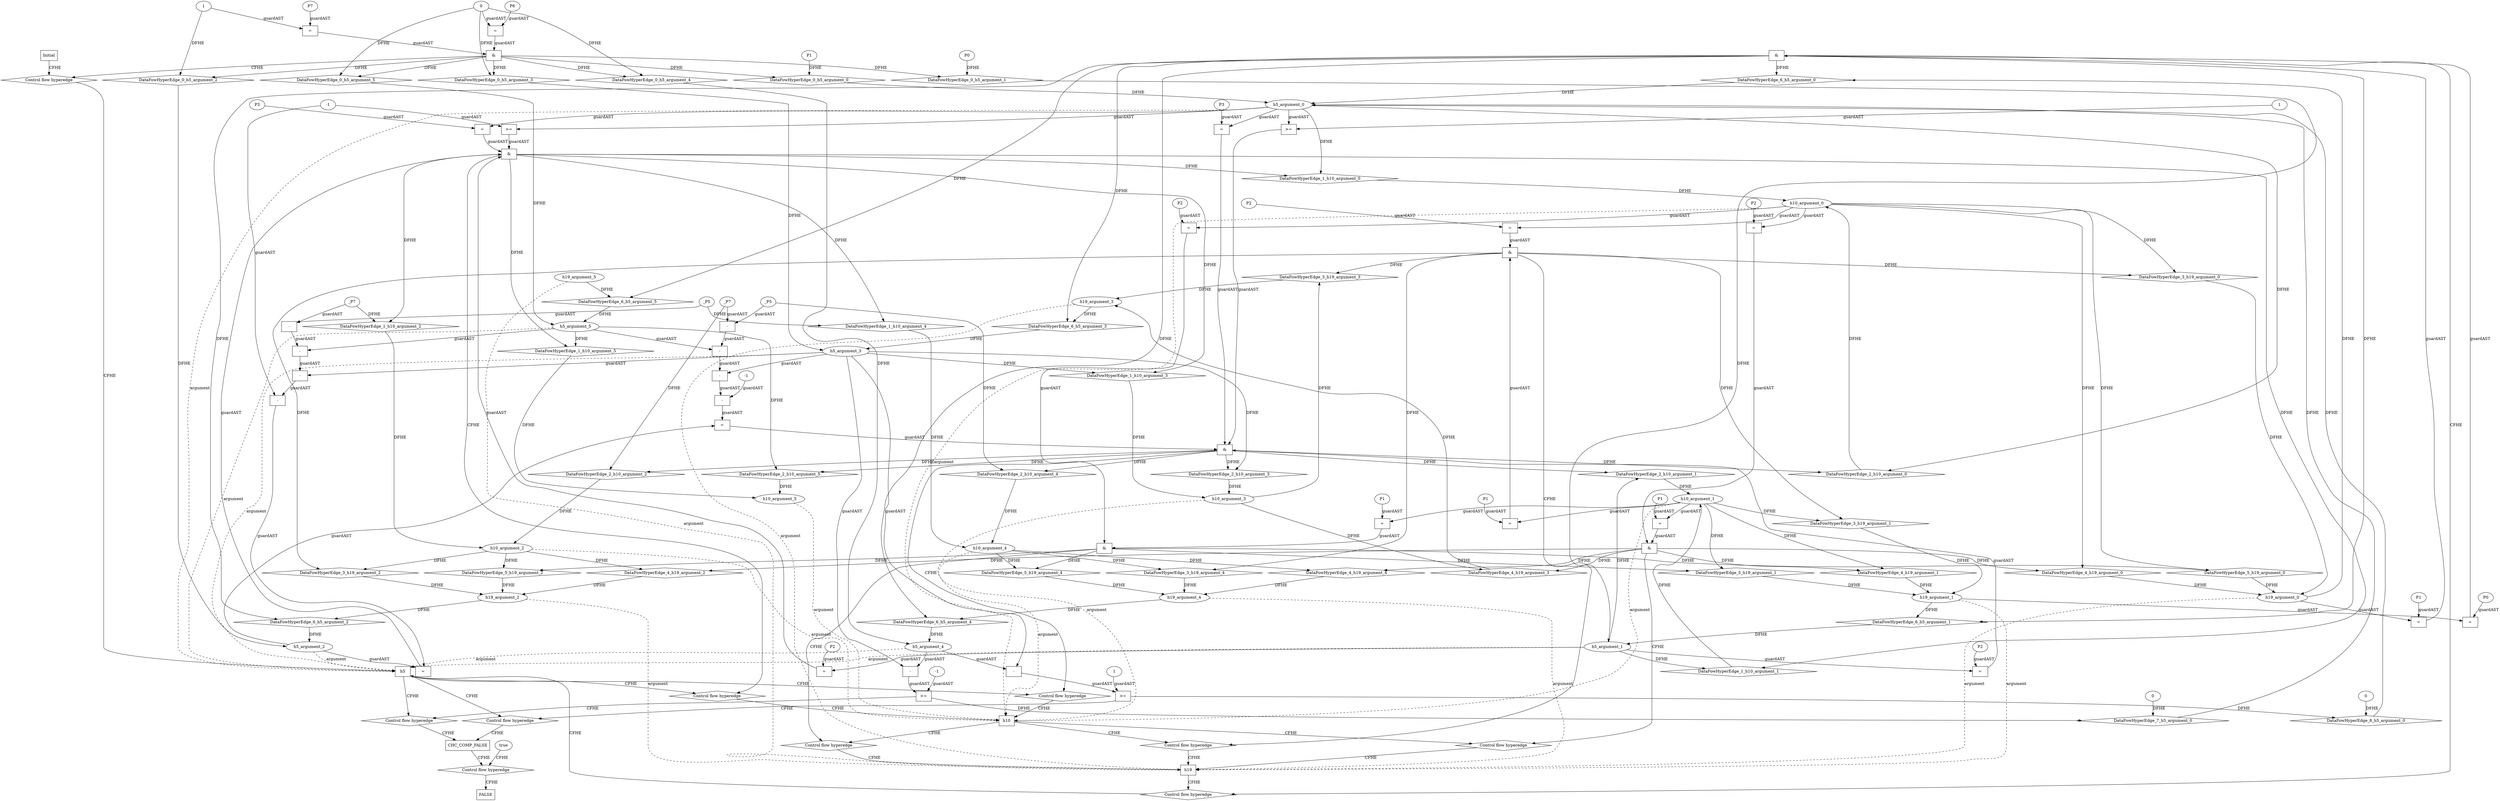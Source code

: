 digraph dag {
"CHC_COMP_FALSE" [label="CHC_COMP_FALSE" nodeName="CHC_COMP_FALSE" class=CONTROL  shape="rect"];
"h10" [label="h10" nodeName="h10" class=CONTROL  shape="rect"];
"h19" [label="h19" nodeName="h19" class=CONTROL  shape="rect"];
"h5" [label="h5" nodeName="h5" class=CONTROL  shape="rect"];
FALSE [label="FALSE" nodeName=FALSE class=CONTROL  shape="rect"];
Initial [label="Initial" nodeName=Initial class=CONTROL  shape="rect"];
ControlFowHyperEdge_0 [label="Control flow hyperedge" nodeName=ControlFowHyperEdge_0 class=controlFlowHyperEdge shape="diamond"];
"Initial" -> ControlFowHyperEdge_0 [label="CFHE"]
ControlFowHyperEdge_0 -> "h5" [label="CFHE"]
ControlFowHyperEdge_1 [label="Control flow hyperedge" nodeName=ControlFowHyperEdge_1 class=controlFlowHyperEdge shape="diamond"];
"h5" -> ControlFowHyperEdge_1 [label="CFHE"]
ControlFowHyperEdge_1 -> "h10" [label="CFHE"]
ControlFowHyperEdge_2 [label="Control flow hyperedge" nodeName=ControlFowHyperEdge_2 class=controlFlowHyperEdge shape="diamond"];
"h5" -> ControlFowHyperEdge_2 [label="CFHE"]
ControlFowHyperEdge_2 -> "h10" [label="CFHE"]
ControlFowHyperEdge_3 [label="Control flow hyperedge" nodeName=ControlFowHyperEdge_3 class=controlFlowHyperEdge shape="diamond"];
"h10" -> ControlFowHyperEdge_3 [label="CFHE"]
ControlFowHyperEdge_3 -> "h19" [label="CFHE"]
ControlFowHyperEdge_4 [label="Control flow hyperedge" nodeName=ControlFowHyperEdge_4 class=controlFlowHyperEdge shape="diamond"];
"h10" -> ControlFowHyperEdge_4 [label="CFHE"]
ControlFowHyperEdge_4 -> "h19" [label="CFHE"]
ControlFowHyperEdge_5 [label="Control flow hyperedge" nodeName=ControlFowHyperEdge_5 class=controlFlowHyperEdge shape="diamond"];
"h10" -> ControlFowHyperEdge_5 [label="CFHE"]
ControlFowHyperEdge_5 -> "h19" [label="CFHE"]
ControlFowHyperEdge_6 [label="Control flow hyperedge" nodeName=ControlFowHyperEdge_6 class=controlFlowHyperEdge shape="diamond"];
"h19" -> ControlFowHyperEdge_6 [label="CFHE"]
ControlFowHyperEdge_6 -> "h5" [label="CFHE"]
ControlFowHyperEdge_7 [label="Control flow hyperedge" nodeName=ControlFowHyperEdge_7 class=controlFlowHyperEdge shape="diamond"];
"h5" -> ControlFowHyperEdge_7 [label="CFHE"]
ControlFowHyperEdge_7 -> "CHC_COMP_FALSE" [label="CFHE"]
ControlFowHyperEdge_8 [label="Control flow hyperedge" nodeName=ControlFowHyperEdge_8 class=controlFlowHyperEdge shape="diamond"];
"h5" -> ControlFowHyperEdge_8 [label="CFHE"]
ControlFowHyperEdge_8 -> "CHC_COMP_FALSE" [label="CFHE"]
ControlFowHyperEdge_9 [label="Control flow hyperedge" nodeName=ControlFowHyperEdge_9 class=controlFlowHyperEdge shape="diamond"];
"CHC_COMP_FALSE" -> ControlFowHyperEdge_9 [label="CFHE"]
ControlFowHyperEdge_9 -> "FALSE" [label="CFHE"]
"h5_argument_0" [label="h5_argument_0" nodeName=argument0 class=argument  head="h5" shape="oval"];
"h5_argument_0" -> "h5"[label="argument" style="dashed"]
"h5_argument_1" [label="h5_argument_1" nodeName=argument1 class=argument  head="h5" shape="oval"];
"h5_argument_1" -> "h5"[label="argument" style="dashed"]
"h5_argument_2" [label="h5_argument_2" nodeName=argument2 class=argument  head="h5" shape="oval"];
"h5_argument_2" -> "h5"[label="argument" style="dashed"]
"h5_argument_3" [label="h5_argument_3" nodeName=argument3 class=argument  head="h5" shape="oval"];
"h5_argument_3" -> "h5"[label="argument" style="dashed"]
"h5_argument_4" [label="h5_argument_4" nodeName=argument4 class=argument  head="h5" shape="oval"];
"h5_argument_4" -> "h5"[label="argument" style="dashed"]
"h5_argument_5" [label="h5_argument_5" nodeName=argument5 class=argument  head="h5" shape="oval"];
"h5_argument_5" -> "h5"[label="argument" style="dashed"]
"h10_argument_0" [label="h10_argument_0" nodeName=argument0 class=argument  head="h10" shape="oval"];
"h10_argument_0" -> "h10"[label="argument" style="dashed"]
"h10_argument_1" [label="h10_argument_1" nodeName=argument1 class=argument  head="h10" shape="oval"];
"h10_argument_1" -> "h10"[label="argument" style="dashed"]
"h10_argument_2" [label="h10_argument_2" nodeName=argument2 class=argument  head="h10" shape="oval"];
"h10_argument_2" -> "h10"[label="argument" style="dashed"]
"h10_argument_3" [label="h10_argument_3" nodeName=argument3 class=argument  head="h10" shape="oval"];
"h10_argument_3" -> "h10"[label="argument" style="dashed"]
"h10_argument_4" [label="h10_argument_4" nodeName=argument4 class=argument  head="h10" shape="oval"];
"h10_argument_4" -> "h10"[label="argument" style="dashed"]
"h10_argument_5" [label="h10_argument_5" nodeName=argument5 class=argument  head="h10" shape="oval"];
"h10_argument_5" -> "h10"[label="argument" style="dashed"]
"h19_argument_0" [label="h19_argument_0" nodeName=argument0 class=argument  head="h19" shape="oval"];
"h19_argument_0" -> "h19"[label="argument" style="dashed"]
"h19_argument_1" [label="h19_argument_1" nodeName=argument1 class=argument  head="h19" shape="oval"];
"h19_argument_1" -> "h19"[label="argument" style="dashed"]
"h19_argument_2" [label="h19_argument_2" nodeName=argument2 class=argument  head="h19" shape="oval"];
"h19_argument_2" -> "h19"[label="argument" style="dashed"]
"h19_argument_3" [label="h19_argument_3" nodeName=argument3 class=argument  head="h19" shape="oval"];
"h19_argument_3" -> "h19"[label="argument" style="dashed"]
"h19_argument_4" [label="h19_argument_4" nodeName=argument4 class=argument  head="h19" shape="oval"];
"h19_argument_4" -> "h19"[label="argument" style="dashed"]
"h19_argument_5" [label="h19_argument_5" nodeName=argument5 class=argument  head="h19" shape="oval"];
"h19_argument_5" -> "h19"[label="argument" style="dashed"]

"xxxh5___Initial_0xxx_and" [label="&" nodeName="xxxh5___Initial_0xxx_and" class=Operator shape="rect"];
"xxxh5___Initial_0xxxguard_0_node_0" [label="=" nodeName="xxxh5___Initial_0xxxguard_0_node_0" class=Operator  shape="rect"];
"xxxh5___Initial_0xxxguard_0_node_1" [label="P7" nodeName="xxxh5___Initial_0xxxguard_0_node_1" class=symbolicConstant ];
"xxxh5___Initial_0xxxguard_0_node_1" -> "xxxh5___Initial_0xxxguard_0_node_0"[label="guardAST"]
"xxxh5___Initial_0xxxdataFlow5_node_0" -> "xxxh5___Initial_0xxxguard_0_node_0"[label="guardAST"]

"xxxh5___Initial_0xxxguard_0_node_0" -> "xxxh5___Initial_0xxx_and" [label="guardAST"];
"xxxh5___Initial_0xxxguard1_node_0" [label="=" nodeName="xxxh5___Initial_0xxxguard1_node_0" class=Operator  shape="rect"];
"xxxh5___Initial_0xxxguard1_node_1" [label="P6" nodeName="xxxh5___Initial_0xxxguard1_node_1" class=symbolicConstant ];
"xxxh5___Initial_0xxxguard1_node_1" -> "xxxh5___Initial_0xxxguard1_node_0"[label="guardAST"]
"xxxh5___Initial_0xxxdataFlow_0_node_0" -> "xxxh5___Initial_0xxxguard1_node_0"[label="guardAST"]

"xxxh5___Initial_0xxxguard1_node_0" -> "xxxh5___Initial_0xxx_and" [label="guardAST"];
"xxxh5___Initial_0xxx_and" -> "ControlFowHyperEdge_0" [label="CFHE"];
"xxxh5___Initial_0xxxdataFlow_0_node_0" [label="0" nodeName="xxxh5___Initial_0xxxdataFlow_0_node_0" class=IdealInt ];

"xxxh5___Initial_0xxxdataFlow1_node_0" [label="P0" nodeName="xxxh5___Initial_0xxxdataFlow1_node_0" class=symbolicConstant ];

"xxxh5___Initial_0xxxdataFlow2_node_0" [label="P1" nodeName="xxxh5___Initial_0xxxdataFlow2_node_0" class=symbolicConstant ];



"xxxh5___Initial_0xxxdataFlow5_node_0" [label="1" nodeName="xxxh5___Initial_0xxxdataFlow5_node_0" class=IdealInt ];

"xxxh10___h5_1xxx_and" [label="&" nodeName="xxxh10___h5_1xxx_and" class=Operator shape="rect"];
"xxxh10___h5_1xxxguard_0_node_0" [label=">=" nodeName="xxxh10___h5_1xxxguard_0_node_0" class=Operator  shape="rect"];
"xxxh10___h5_1xxxguard_0_node_1" [label="-1" nodeName="xxxh10___h5_1xxxguard_0_node_1" class=IdealInt ];
"xxxh10___h5_1xxxguard_0_node_1" -> "xxxh10___h5_1xxxguard_0_node_0"[label="guardAST"]
"h5_argument_0" -> "xxxh10___h5_1xxxguard_0_node_0"[label="guardAST"]

"xxxh10___h5_1xxxguard_0_node_0" -> "xxxh10___h5_1xxx_and" [label="guardAST"];
"xxxh10___h5_1xxxguard1_node_0" [label="=" nodeName="xxxh10___h5_1xxxguard1_node_0" class=Operator  shape="rect"];
"xxxh10___h5_1xxxguard1_node_1" [label="P3" nodeName="xxxh10___h5_1xxxguard1_node_1" class=symbolicConstant ];
"xxxh10___h5_1xxxguard1_node_1" -> "xxxh10___h5_1xxxguard1_node_0"[label="guardAST"]
"h5_argument_0" -> "xxxh10___h5_1xxxguard1_node_0"[label="guardAST"]

"xxxh10___h5_1xxxguard1_node_0" -> "xxxh10___h5_1xxx_and" [label="guardAST"];
"xxxh10___h5_1xxxguard2_node_0" [label="=" nodeName="xxxh10___h5_1xxxguard2_node_0" class=Operator  shape="rect"];
"xxxh10___h5_1xxxguard2_node_1" [label="P2" nodeName="xxxh10___h5_1xxxguard2_node_1" class=symbolicConstant ];
"xxxh10___h5_1xxxguard2_node_1" -> "xxxh10___h5_1xxxguard2_node_0"[label="guardAST"]
"h5_argument_1" -> "xxxh10___h5_1xxxguard2_node_0"[label="guardAST"]

"xxxh10___h5_1xxxguard2_node_0" -> "xxxh10___h5_1xxx_and" [label="guardAST"];
"xxxh10___h5_1xxxguard3_node_0" [label="=" nodeName="xxxh10___h5_1xxxguard3_node_0" class=Operator  shape="rect"];
"xxxh10___h5_1xxxguard3_node_2" [label="-" nodeName="xxxh10___h5_1xxxguard3_node_2" class= Operator shape="rect"];
"xxxh10___h5_1xxxguard3_node_3" [label="-" nodeName="xxxh10___h5_1xxxguard3_node_3" class= Operator shape="rect"];
"xxxh10___h5_1xxxguard3_node_4" [label="-" nodeName="xxxh10___h5_1xxxguard3_node_4" class= Operator shape="rect"];
"xxxh10___h5_1xxxguard3_node_5" [label="-" nodeName="xxxh10___h5_1xxxguard3_node_5" class= Operator shape="rect"];
"h5_argument_2" -> "xxxh10___h5_1xxxguard3_node_0"[label="guardAST"]
"xxxh10___h5_1xxxguard3_node_2" -> "xxxh10___h5_1xxxguard3_node_0"[label="guardAST"]
"xxxh10___h5_1xxxguard3_node_3" -> "xxxh10___h5_1xxxguard3_node_2"[label="guardAST"]
"xxxh10___h5_1xxxguard_0_node_1" -> "xxxh10___h5_1xxxguard3_node_2"[label="guardAST"]
"xxxh10___h5_1xxxguard3_node_4" -> "xxxh10___h5_1xxxguard3_node_3"[label="guardAST"]
"h5_argument_3" -> "xxxh10___h5_1xxxguard3_node_3"[label="guardAST"]
"xxxh10___h5_1xxxguard3_node_5" -> "xxxh10___h5_1xxxguard3_node_4"[label="guardAST"]
"h5_argument_5" -> "xxxh10___h5_1xxxguard3_node_4"[label="guardAST"]
"xxxh10___h5_1xxxdataFlow_0_node_0" -> "xxxh10___h5_1xxxguard3_node_5"[label="guardAST"]
"xxxh10___h5_1xxxdataFlow1_node_0" -> "xxxh10___h5_1xxxguard3_node_5"[label="guardAST"]

"xxxh10___h5_1xxxguard3_node_0" -> "xxxh10___h5_1xxx_and" [label="guardAST"];
"xxxh10___h5_1xxx_and" -> "ControlFowHyperEdge_1" [label="CFHE"];
"xxxh10___h5_1xxxdataFlow_0_node_0" [label="_P7" nodeName="xxxh10___h5_1xxxdataFlow_0_node_0" class=symbolicConstant ];

"xxxh10___h5_1xxxdataFlow1_node_0" [label="_P5" nodeName="xxxh10___h5_1xxxdataFlow1_node_0" class=symbolicConstant ];

"xxxh10___h5_2xxx_and" [label="&" nodeName="xxxh10___h5_2xxx_and" class=Operator shape="rect"];
"xxxh10___h5_2xxxguard_0_node_0" [label=">=" nodeName="xxxh10___h5_2xxxguard_0_node_0" class=Operator  shape="rect"];
"xxxh10___h5_2xxxguard_0_node_2" [label="1" nodeName="xxxh10___h5_2xxxguard_0_node_2" class=IdealInt ];
"h5_argument_0" -> "xxxh10___h5_2xxxguard_0_node_0"[label="guardAST"]
"xxxh10___h5_2xxxguard_0_node_2" -> "xxxh10___h5_2xxxguard_0_node_0"[label="guardAST"]

"xxxh10___h5_2xxxguard_0_node_0" -> "xxxh10___h5_2xxx_and" [label="guardAST"];
"xxxh10___h5_2xxxguard1_node_0" [label="=" nodeName="xxxh10___h5_2xxxguard1_node_0" class=Operator  shape="rect"];
"xxxh10___h5_2xxxguard1_node_1" [label="P3" nodeName="xxxh10___h5_2xxxguard1_node_1" class=symbolicConstant ];
"xxxh10___h5_2xxxguard1_node_1" -> "xxxh10___h5_2xxxguard1_node_0"[label="guardAST"]
"h5_argument_0" -> "xxxh10___h5_2xxxguard1_node_0"[label="guardAST"]

"xxxh10___h5_2xxxguard1_node_0" -> "xxxh10___h5_2xxx_and" [label="guardAST"];
"xxxh10___h5_2xxxguard2_node_0" [label="=" nodeName="xxxh10___h5_2xxxguard2_node_0" class=Operator  shape="rect"];
"xxxh10___h5_2xxxguard2_node_1" [label="P2" nodeName="xxxh10___h5_2xxxguard2_node_1" class=symbolicConstant ];
"xxxh10___h5_2xxxguard2_node_1" -> "xxxh10___h5_2xxxguard2_node_0"[label="guardAST"]
"h5_argument_1" -> "xxxh10___h5_2xxxguard2_node_0"[label="guardAST"]

"xxxh10___h5_2xxxguard2_node_0" -> "xxxh10___h5_2xxx_and" [label="guardAST"];
"xxxh10___h5_2xxxguard3_node_0" [label="=" nodeName="xxxh10___h5_2xxxguard3_node_0" class=Operator  shape="rect"];
"xxxh10___h5_2xxxguard3_node_2" [label="-" nodeName="xxxh10___h5_2xxxguard3_node_2" class= Operator shape="rect"];
"xxxh10___h5_2xxxguard3_node_3" [label="-" nodeName="xxxh10___h5_2xxxguard3_node_3" class= Operator shape="rect"];
"xxxh10___h5_2xxxguard3_node_4" [label="-" nodeName="xxxh10___h5_2xxxguard3_node_4" class= Operator shape="rect"];
"xxxh10___h5_2xxxguard3_node_5" [label="-" nodeName="xxxh10___h5_2xxxguard3_node_5" class= Operator shape="rect"];
"xxxh10___h5_2xxxguard3_node_10" [label="-1" nodeName="xxxh10___h5_2xxxguard3_node_10" class=IdealInt ];
"h5_argument_2" -> "xxxh10___h5_2xxxguard3_node_0"[label="guardAST"]
"xxxh10___h5_2xxxguard3_node_2" -> "xxxh10___h5_2xxxguard3_node_0"[label="guardAST"]
"xxxh10___h5_2xxxguard3_node_3" -> "xxxh10___h5_2xxxguard3_node_2"[label="guardAST"]
"xxxh10___h5_2xxxguard3_node_10" -> "xxxh10___h5_2xxxguard3_node_2"[label="guardAST"]
"xxxh10___h5_2xxxguard3_node_4" -> "xxxh10___h5_2xxxguard3_node_3"[label="guardAST"]
"h5_argument_3" -> "xxxh10___h5_2xxxguard3_node_3"[label="guardAST"]
"xxxh10___h5_2xxxguard3_node_5" -> "xxxh10___h5_2xxxguard3_node_4"[label="guardAST"]
"h5_argument_5" -> "xxxh10___h5_2xxxguard3_node_4"[label="guardAST"]
"xxxh10___h5_2xxxdataFlow_0_node_0" -> "xxxh10___h5_2xxxguard3_node_5"[label="guardAST"]
"xxxh10___h5_2xxxdataFlow1_node_0" -> "xxxh10___h5_2xxxguard3_node_5"[label="guardAST"]

"xxxh10___h5_2xxxguard3_node_0" -> "xxxh10___h5_2xxx_and" [label="guardAST"];
"xxxh10___h5_2xxx_and" -> "ControlFowHyperEdge_2" [label="CFHE"];
"xxxh10___h5_2xxxdataFlow_0_node_0" [label="_P7" nodeName="xxxh10___h5_2xxxdataFlow_0_node_0" class=symbolicConstant ];

"xxxh10___h5_2xxxdataFlow1_node_0" [label="_P5" nodeName="xxxh10___h5_2xxxdataFlow1_node_0" class=symbolicConstant ];

"xxxh19___h10_3xxx_and" [label="&" nodeName="xxxh19___h10_3xxx_and" class=Operator shape="rect"];
"xxxh19___h10_3xxxguard_0_node_0" [label="=" nodeName="xxxh19___h10_3xxxguard_0_node_0" class=Operator  shape="rect"];
"xxxh19___h10_3xxxguard_0_node_1" [label="P2" nodeName="xxxh19___h10_3xxxguard_0_node_1" class=symbolicConstant ];
"xxxh19___h10_3xxxguard_0_node_1" -> "xxxh19___h10_3xxxguard_0_node_0"[label="guardAST"]
"h10_argument_0" -> "xxxh19___h10_3xxxguard_0_node_0"[label="guardAST"]

"xxxh19___h10_3xxxguard_0_node_0" -> "xxxh19___h10_3xxx_and" [label="guardAST"];
"xxxh19___h10_3xxxguard1_node_0" [label="=" nodeName="xxxh19___h10_3xxxguard1_node_0" class=Operator  shape="rect"];
"xxxh19___h10_3xxxguard1_node_1" [label="P1" nodeName="xxxh19___h10_3xxxguard1_node_1" class=symbolicConstant ];
"xxxh19___h10_3xxxguard1_node_1" -> "xxxh19___h10_3xxxguard1_node_0"[label="guardAST"]
"h10_argument_1" -> "xxxh19___h10_3xxxguard1_node_0"[label="guardAST"]

"xxxh19___h10_3xxxguard1_node_0" -> "xxxh19___h10_3xxx_and" [label="guardAST"];
"xxxh19___h10_3xxx_and" -> "ControlFowHyperEdge_3" [label="CFHE"];
"xxxh19___h10_4xxx_and" [label="&" nodeName="xxxh19___h10_4xxx_and" class=Operator shape="rect"];
"xxxh19___h10_4xxxguard_0_node_0" [label="=" nodeName="xxxh19___h10_4xxxguard_0_node_0" class=Operator  shape="rect"];
"xxxh19___h10_4xxxguard_0_node_1" [label="P2" nodeName="xxxh19___h10_4xxxguard_0_node_1" class=symbolicConstant ];
"xxxh19___h10_4xxxguard_0_node_1" -> "xxxh19___h10_4xxxguard_0_node_0"[label="guardAST"]
"h10_argument_0" -> "xxxh19___h10_4xxxguard_0_node_0"[label="guardAST"]

"xxxh19___h10_4xxxguard_0_node_0" -> "xxxh19___h10_4xxx_and" [label="guardAST"];
"xxxh19___h10_4xxxguard1_node_0" [label="=" nodeName="xxxh19___h10_4xxxguard1_node_0" class=Operator  shape="rect"];
"xxxh19___h10_4xxxguard1_node_1" [label="P1" nodeName="xxxh19___h10_4xxxguard1_node_1" class=symbolicConstant ];
"xxxh19___h10_4xxxguard1_node_1" -> "xxxh19___h10_4xxxguard1_node_0"[label="guardAST"]
"h10_argument_1" -> "xxxh19___h10_4xxxguard1_node_0"[label="guardAST"]

"xxxh19___h10_4xxxguard1_node_0" -> "xxxh19___h10_4xxx_and" [label="guardAST"];
"xxxh19___h10_4xxx_and" -> "ControlFowHyperEdge_4" [label="CFHE"];
"xxxh19___h10_5xxx_and" [label="&" nodeName="xxxh19___h10_5xxx_and" class=Operator shape="rect"];
"xxxh19___h10_5xxxguard_0_node_0" [label="=" nodeName="xxxh19___h10_5xxxguard_0_node_0" class=Operator  shape="rect"];
"xxxh19___h10_5xxxguard_0_node_1" [label="P2" nodeName="xxxh19___h10_5xxxguard_0_node_1" class=symbolicConstant ];
"xxxh19___h10_5xxxguard_0_node_1" -> "xxxh19___h10_5xxxguard_0_node_0"[label="guardAST"]
"h10_argument_0" -> "xxxh19___h10_5xxxguard_0_node_0"[label="guardAST"]

"xxxh19___h10_5xxxguard_0_node_0" -> "xxxh19___h10_5xxx_and" [label="guardAST"];
"xxxh19___h10_5xxxguard1_node_0" [label="=" nodeName="xxxh19___h10_5xxxguard1_node_0" class=Operator  shape="rect"];
"xxxh19___h10_5xxxguard1_node_1" [label="P1" nodeName="xxxh19___h10_5xxxguard1_node_1" class=symbolicConstant ];
"xxxh19___h10_5xxxguard1_node_1" -> "xxxh19___h10_5xxxguard1_node_0"[label="guardAST"]
"h10_argument_1" -> "xxxh19___h10_5xxxguard1_node_0"[label="guardAST"]

"xxxh19___h10_5xxxguard1_node_0" -> "xxxh19___h10_5xxx_and" [label="guardAST"];
"xxxh19___h10_5xxx_and" -> "ControlFowHyperEdge_5" [label="CFHE"];
"xxxh5___h19_6xxx_and" [label="&" nodeName="xxxh5___h19_6xxx_and" class=Operator shape="rect"];
"xxxh5___h19_6xxxguard_0_node_0" [label="=" nodeName="xxxh5___h19_6xxxguard_0_node_0" class=Operator  shape="rect"];
"xxxh5___h19_6xxxguard_0_node_1" [label="P1" nodeName="xxxh5___h19_6xxxguard_0_node_1" class=symbolicConstant ];
"xxxh5___h19_6xxxguard_0_node_1" -> "xxxh5___h19_6xxxguard_0_node_0"[label="guardAST"]
"h19_argument_0" -> "xxxh5___h19_6xxxguard_0_node_0"[label="guardAST"]

"xxxh5___h19_6xxxguard_0_node_0" -> "xxxh5___h19_6xxx_and" [label="guardAST"];
"xxxh5___h19_6xxxguard1_node_0" [label="=" nodeName="xxxh5___h19_6xxxguard1_node_0" class=Operator  shape="rect"];
"xxxh5___h19_6xxxguard1_node_1" [label="P0" nodeName="xxxh5___h19_6xxxguard1_node_1" class=symbolicConstant ];
"xxxh5___h19_6xxxguard1_node_1" -> "xxxh5___h19_6xxxguard1_node_0"[label="guardAST"]
"h19_argument_1" -> "xxxh5___h19_6xxxguard1_node_0"[label="guardAST"]

"xxxh5___h19_6xxxguard1_node_0" -> "xxxh5___h19_6xxx_and" [label="guardAST"];
"xxxh5___h19_6xxx_and" -> "ControlFowHyperEdge_6" [label="CFHE"];
"xxxCHC_COMP_FALSE___h5_7xxxguard_0_node_0" [label=">=" nodeName="xxxCHC_COMP_FALSE___h5_7xxxguard_0_node_0" class=Operator  shape="rect"];
"xxxCHC_COMP_FALSE___h5_7xxxguard_0_node_1" [label="-1" nodeName="xxxCHC_COMP_FALSE___h5_7xxxguard_0_node_1" class=IdealInt ];
"xxxCHC_COMP_FALSE___h5_7xxxguard_0_node_2" [label="-" nodeName="xxxCHC_COMP_FALSE___h5_7xxxguard_0_node_2" class= Operator shape="rect"];
"xxxCHC_COMP_FALSE___h5_7xxxguard_0_node_1" -> "xxxCHC_COMP_FALSE___h5_7xxxguard_0_node_0"[label="guardAST"]
"xxxCHC_COMP_FALSE___h5_7xxxguard_0_node_2" -> "xxxCHC_COMP_FALSE___h5_7xxxguard_0_node_0"[label="guardAST"]
"h5_argument_3" -> "xxxCHC_COMP_FALSE___h5_7xxxguard_0_node_2"[label="guardAST"]
"h5_argument_4" -> "xxxCHC_COMP_FALSE___h5_7xxxguard_0_node_2"[label="guardAST"]

"xxxCHC_COMP_FALSE___h5_7xxxguard_0_node_0" -> "ControlFowHyperEdge_7" [label="CFHE"];
"xxxCHC_COMP_FALSE___h5_8xxxguard_0_node_0" [label=">=" nodeName="xxxCHC_COMP_FALSE___h5_8xxxguard_0_node_0" class=Operator  shape="rect"];
"xxxCHC_COMP_FALSE___h5_8xxxguard_0_node_1" [label="-" nodeName="xxxCHC_COMP_FALSE___h5_8xxxguard_0_node_1" class= Operator shape="rect"];
"xxxCHC_COMP_FALSE___h5_8xxxguard_0_node_4" [label="1" nodeName="xxxCHC_COMP_FALSE___h5_8xxxguard_0_node_4" class=IdealInt ];
"xxxCHC_COMP_FALSE___h5_8xxxguard_0_node_1" -> "xxxCHC_COMP_FALSE___h5_8xxxguard_0_node_0"[label="guardAST"]
"xxxCHC_COMP_FALSE___h5_8xxxguard_0_node_4" -> "xxxCHC_COMP_FALSE___h5_8xxxguard_0_node_0"[label="guardAST"]
"h5_argument_3" -> "xxxCHC_COMP_FALSE___h5_8xxxguard_0_node_1"[label="guardAST"]
"h5_argument_4" -> "xxxCHC_COMP_FALSE___h5_8xxxguard_0_node_1"[label="guardAST"]

"xxxCHC_COMP_FALSE___h5_8xxxguard_0_node_0" -> "ControlFowHyperEdge_8" [label="CFHE"];
"xxxFALSE___CHC_COMP_FALSE_9xxxguard_0_node_0" [label="true" nodeName="xxxFALSE___CHC_COMP_FALSE_9xxxguard_0_node_0" class=Constant ];

"xxxFALSE___CHC_COMP_FALSE_9xxxguard_0_node_0" -> "ControlFowHyperEdge_9" [label="CFHE"];
"xxxCHC_COMP_FALSE___h5_7xxxh5_argument_0_constant_0" [label="0" nodeName="xxxCHC_COMP_FALSE___h5_7xxxh5_argument_0_constant_0" class=Constant];
"DataFowHyperEdge_7_h5_argument_0" [label="DataFowHyperEdge_7_h5_argument_0" nodeName="DataFowHyperEdge_7_h5_argument_0" class=DataFlowHyperedge shape="diamond"];
"DataFowHyperEdge_7_h5_argument_0" -> "h5_argument_0"[label="DFHE"]
"xxxCHC_COMP_FALSE___h5_7xxxguard_0_node_0" -> "DataFowHyperEdge_7_h5_argument_0"[label="DFHE"]
"xxxCHC_COMP_FALSE___h5_7xxxh5_argument_0_constant_0" -> "DataFowHyperEdge_7_h5_argument_0" [label="DFHE"];
"xxxCHC_COMP_FALSE___h5_8xxxh5_argument_0_constant_0" [label="0" nodeName="xxxCHC_COMP_FALSE___h5_8xxxh5_argument_0_constant_0" class=Constant];
"DataFowHyperEdge_8_h5_argument_0" [label="DataFowHyperEdge_8_h5_argument_0" nodeName="DataFowHyperEdge_8_h5_argument_0" class=DataFlowHyperedge shape="diamond"];
"DataFowHyperEdge_8_h5_argument_0" -> "h5_argument_0"[label="DFHE"]
"xxxCHC_COMP_FALSE___h5_8xxxguard_0_node_0" -> "DataFowHyperEdge_8_h5_argument_0"[label="DFHE"]
"xxxCHC_COMP_FALSE___h5_8xxxh5_argument_0_constant_0" -> "DataFowHyperEdge_8_h5_argument_0" [label="DFHE"];
"h5_argument_0" -> "DataFowHyperEdge_1_h10_argument_0"[label="DFHE"]
"DataFowHyperEdge_1_h10_argument_0" [label="DataFowHyperEdge_1_h10_argument_0" nodeName="DataFowHyperEdge_1_h10_argument_0" class=DataFlowHyperedge shape="diamond"];
"DataFowHyperEdge_1_h10_argument_0" -> "h10_argument_0"[label="DFHE"]
"xxxh10___h5_1xxx_and" -> "DataFowHyperEdge_1_h10_argument_0"[label="DFHE"]
"h5_argument_1" -> "DataFowHyperEdge_1_h10_argument_1"[label="DFHE"]
"DataFowHyperEdge_1_h10_argument_1" [label="DataFowHyperEdge_1_h10_argument_1" nodeName="DataFowHyperEdge_1_h10_argument_1" class=DataFlowHyperedge shape="diamond"];
"DataFowHyperEdge_1_h10_argument_1" -> "h10_argument_1"[label="DFHE"]
"xxxh10___h5_1xxx_and" -> "DataFowHyperEdge_1_h10_argument_1"[label="DFHE"]
"h5_argument_3" -> "DataFowHyperEdge_1_h10_argument_3"[label="DFHE"]
"DataFowHyperEdge_1_h10_argument_3" [label="DataFowHyperEdge_1_h10_argument_3" nodeName="DataFowHyperEdge_1_h10_argument_3" class=DataFlowHyperedge shape="diamond"];
"DataFowHyperEdge_1_h10_argument_3" -> "h10_argument_3"[label="DFHE"]
"xxxh10___h5_1xxx_and" -> "DataFowHyperEdge_1_h10_argument_3"[label="DFHE"]
"h5_argument_5" -> "DataFowHyperEdge_1_h10_argument_5"[label="DFHE"]
"DataFowHyperEdge_1_h10_argument_5" [label="DataFowHyperEdge_1_h10_argument_5" nodeName="DataFowHyperEdge_1_h10_argument_5" class=DataFlowHyperedge shape="diamond"];
"DataFowHyperEdge_1_h10_argument_5" -> "h10_argument_5"[label="DFHE"]
"xxxh10___h5_1xxx_and" -> "DataFowHyperEdge_1_h10_argument_5"[label="DFHE"]
"h5_argument_0" -> "DataFowHyperEdge_2_h10_argument_0"[label="DFHE"]
"DataFowHyperEdge_2_h10_argument_0" [label="DataFowHyperEdge_2_h10_argument_0" nodeName="DataFowHyperEdge_2_h10_argument_0" class=DataFlowHyperedge shape="diamond"];
"DataFowHyperEdge_2_h10_argument_0" -> "h10_argument_0"[label="DFHE"]
"xxxh10___h5_2xxx_and" -> "DataFowHyperEdge_2_h10_argument_0"[label="DFHE"]
"h5_argument_1" -> "DataFowHyperEdge_2_h10_argument_1"[label="DFHE"]
"DataFowHyperEdge_2_h10_argument_1" [label="DataFowHyperEdge_2_h10_argument_1" nodeName="DataFowHyperEdge_2_h10_argument_1" class=DataFlowHyperedge shape="diamond"];
"DataFowHyperEdge_2_h10_argument_1" -> "h10_argument_1"[label="DFHE"]
"xxxh10___h5_2xxx_and" -> "DataFowHyperEdge_2_h10_argument_1"[label="DFHE"]
"h5_argument_3" -> "DataFowHyperEdge_2_h10_argument_3"[label="DFHE"]
"DataFowHyperEdge_2_h10_argument_3" [label="DataFowHyperEdge_2_h10_argument_3" nodeName="DataFowHyperEdge_2_h10_argument_3" class=DataFlowHyperedge shape="diamond"];
"DataFowHyperEdge_2_h10_argument_3" -> "h10_argument_3"[label="DFHE"]
"xxxh10___h5_2xxx_and" -> "DataFowHyperEdge_2_h10_argument_3"[label="DFHE"]
"h5_argument_5" -> "DataFowHyperEdge_2_h10_argument_5"[label="DFHE"]
"DataFowHyperEdge_2_h10_argument_5" [label="DataFowHyperEdge_2_h10_argument_5" nodeName="DataFowHyperEdge_2_h10_argument_5" class=DataFlowHyperedge shape="diamond"];
"DataFowHyperEdge_2_h10_argument_5" -> "h10_argument_5"[label="DFHE"]
"xxxh10___h5_2xxx_and" -> "DataFowHyperEdge_2_h10_argument_5"[label="DFHE"]
"h10_argument_4" -> "DataFowHyperEdge_3_h19_argument_4"[label="DFHE"]
"DataFowHyperEdge_3_h19_argument_4" [label="DataFowHyperEdge_3_h19_argument_4" nodeName="DataFowHyperEdge_3_h19_argument_4" class=DataFlowHyperedge shape="diamond"];
"DataFowHyperEdge_3_h19_argument_4" -> "h19_argument_4"[label="DFHE"]
"xxxh19___h10_3xxx_and" -> "DataFowHyperEdge_3_h19_argument_4"[label="DFHE"]
"h10_argument_3" -> "DataFowHyperEdge_3_h19_argument_3"[label="DFHE"]
"DataFowHyperEdge_3_h19_argument_3" [label="DataFowHyperEdge_3_h19_argument_3" nodeName="DataFowHyperEdge_3_h19_argument_3" class=DataFlowHyperedge shape="diamond"];
"DataFowHyperEdge_3_h19_argument_3" -> "h19_argument_3"[label="DFHE"]
"xxxh19___h10_3xxx_and" -> "DataFowHyperEdge_3_h19_argument_3"[label="DFHE"]
"h10_argument_1" -> "DataFowHyperEdge_3_h19_argument_1"[label="DFHE"]
"DataFowHyperEdge_3_h19_argument_1" [label="DataFowHyperEdge_3_h19_argument_1" nodeName="DataFowHyperEdge_3_h19_argument_1" class=DataFlowHyperedge shape="diamond"];
"DataFowHyperEdge_3_h19_argument_1" -> "h19_argument_1"[label="DFHE"]
"xxxh19___h10_3xxx_and" -> "DataFowHyperEdge_3_h19_argument_1"[label="DFHE"]
"h10_argument_0" -> "DataFowHyperEdge_3_h19_argument_0"[label="DFHE"]
"DataFowHyperEdge_3_h19_argument_0" [label="DataFowHyperEdge_3_h19_argument_0" nodeName="DataFowHyperEdge_3_h19_argument_0" class=DataFlowHyperedge shape="diamond"];
"DataFowHyperEdge_3_h19_argument_0" -> "h19_argument_0"[label="DFHE"]
"xxxh19___h10_3xxx_and" -> "DataFowHyperEdge_3_h19_argument_0"[label="DFHE"]
"h10_argument_2" -> "DataFowHyperEdge_3_h19_argument_2"[label="DFHE"]
"DataFowHyperEdge_3_h19_argument_2" [label="DataFowHyperEdge_3_h19_argument_2" nodeName="DataFowHyperEdge_3_h19_argument_2" class=DataFlowHyperedge shape="diamond"];
"DataFowHyperEdge_3_h19_argument_2" -> "h19_argument_2"[label="DFHE"]
"xxxh19___h10_3xxx_and" -> "DataFowHyperEdge_3_h19_argument_2"[label="DFHE"]
"h10_argument_4" -> "DataFowHyperEdge_4_h19_argument_4"[label="DFHE"]
"DataFowHyperEdge_4_h19_argument_4" [label="DataFowHyperEdge_4_h19_argument_4" nodeName="DataFowHyperEdge_4_h19_argument_4" class=DataFlowHyperedge shape="diamond"];
"DataFowHyperEdge_4_h19_argument_4" -> "h19_argument_4"[label="DFHE"]
"xxxh19___h10_4xxx_and" -> "DataFowHyperEdge_4_h19_argument_4"[label="DFHE"]
"h10_argument_2" -> "DataFowHyperEdge_4_h19_argument_2"[label="DFHE"]
"DataFowHyperEdge_4_h19_argument_2" [label="DataFowHyperEdge_4_h19_argument_2" nodeName="DataFowHyperEdge_4_h19_argument_2" class=DataFlowHyperedge shape="diamond"];
"DataFowHyperEdge_4_h19_argument_2" -> "h19_argument_2"[label="DFHE"]
"xxxh19___h10_4xxx_and" -> "DataFowHyperEdge_4_h19_argument_2"[label="DFHE"]
"h10_argument_3" -> "DataFowHyperEdge_4_h19_argument_3"[label="DFHE"]
"DataFowHyperEdge_4_h19_argument_3" [label="DataFowHyperEdge_4_h19_argument_3" nodeName="DataFowHyperEdge_4_h19_argument_3" class=DataFlowHyperedge shape="diamond"];
"DataFowHyperEdge_4_h19_argument_3" -> "h19_argument_3"[label="DFHE"]
"xxxh19___h10_4xxx_and" -> "DataFowHyperEdge_4_h19_argument_3"[label="DFHE"]
"h10_argument_0" -> "DataFowHyperEdge_4_h19_argument_0"[label="DFHE"]
"DataFowHyperEdge_4_h19_argument_0" [label="DataFowHyperEdge_4_h19_argument_0" nodeName="DataFowHyperEdge_4_h19_argument_0" class=DataFlowHyperedge shape="diamond"];
"DataFowHyperEdge_4_h19_argument_0" -> "h19_argument_0"[label="DFHE"]
"xxxh19___h10_4xxx_and" -> "DataFowHyperEdge_4_h19_argument_0"[label="DFHE"]
"h10_argument_1" -> "DataFowHyperEdge_4_h19_argument_1"[label="DFHE"]
"DataFowHyperEdge_4_h19_argument_1" [label="DataFowHyperEdge_4_h19_argument_1" nodeName="DataFowHyperEdge_4_h19_argument_1" class=DataFlowHyperedge shape="diamond"];
"DataFowHyperEdge_4_h19_argument_1" -> "h19_argument_1"[label="DFHE"]
"xxxh19___h10_4xxx_and" -> "DataFowHyperEdge_4_h19_argument_1"[label="DFHE"]
"h10_argument_0" -> "DataFowHyperEdge_5_h19_argument_0"[label="DFHE"]
"DataFowHyperEdge_5_h19_argument_0" [label="DataFowHyperEdge_5_h19_argument_0" nodeName="DataFowHyperEdge_5_h19_argument_0" class=DataFlowHyperedge shape="diamond"];
"DataFowHyperEdge_5_h19_argument_0" -> "h19_argument_0"[label="DFHE"]
"xxxh19___h10_5xxx_and" -> "DataFowHyperEdge_5_h19_argument_0"[label="DFHE"]
"h10_argument_1" -> "DataFowHyperEdge_5_h19_argument_1"[label="DFHE"]
"DataFowHyperEdge_5_h19_argument_1" [label="DataFowHyperEdge_5_h19_argument_1" nodeName="DataFowHyperEdge_5_h19_argument_1" class=DataFlowHyperedge shape="diamond"];
"DataFowHyperEdge_5_h19_argument_1" -> "h19_argument_1"[label="DFHE"]
"xxxh19___h10_5xxx_and" -> "DataFowHyperEdge_5_h19_argument_1"[label="DFHE"]
"h10_argument_2" -> "DataFowHyperEdge_5_h19_argument_2"[label="DFHE"]
"DataFowHyperEdge_5_h19_argument_2" [label="DataFowHyperEdge_5_h19_argument_2" nodeName="DataFowHyperEdge_5_h19_argument_2" class=DataFlowHyperedge shape="diamond"];
"DataFowHyperEdge_5_h19_argument_2" -> "h19_argument_2"[label="DFHE"]
"xxxh19___h10_5xxx_and" -> "DataFowHyperEdge_5_h19_argument_2"[label="DFHE"]
"h10_argument_4" -> "DataFowHyperEdge_5_h19_argument_4"[label="DFHE"]
"DataFowHyperEdge_5_h19_argument_4" [label="DataFowHyperEdge_5_h19_argument_4" nodeName="DataFowHyperEdge_5_h19_argument_4" class=DataFlowHyperedge shape="diamond"];
"DataFowHyperEdge_5_h19_argument_4" -> "h19_argument_4"[label="DFHE"]
"xxxh19___h10_5xxx_and" -> "DataFowHyperEdge_5_h19_argument_4"[label="DFHE"]
"h19_argument_0" -> "DataFowHyperEdge_6_h5_argument_0"[label="DFHE"]
"DataFowHyperEdge_6_h5_argument_0" [label="DataFowHyperEdge_6_h5_argument_0" nodeName="DataFowHyperEdge_6_h5_argument_0" class=DataFlowHyperedge shape="diamond"];
"DataFowHyperEdge_6_h5_argument_0" -> "h5_argument_0"[label="DFHE"]
"xxxh5___h19_6xxx_and" -> "DataFowHyperEdge_6_h5_argument_0"[label="DFHE"]
"h19_argument_2" -> "DataFowHyperEdge_6_h5_argument_2"[label="DFHE"]
"DataFowHyperEdge_6_h5_argument_2" [label="DataFowHyperEdge_6_h5_argument_2" nodeName="DataFowHyperEdge_6_h5_argument_2" class=DataFlowHyperedge shape="diamond"];
"DataFowHyperEdge_6_h5_argument_2" -> "h5_argument_2"[label="DFHE"]
"xxxh5___h19_6xxx_and" -> "DataFowHyperEdge_6_h5_argument_2"[label="DFHE"]
"h19_argument_5" -> "DataFowHyperEdge_6_h5_argument_5"[label="DFHE"]
"DataFowHyperEdge_6_h5_argument_5" [label="DataFowHyperEdge_6_h5_argument_5" nodeName="DataFowHyperEdge_6_h5_argument_5" class=DataFlowHyperedge shape="diamond"];
"DataFowHyperEdge_6_h5_argument_5" -> "h5_argument_5"[label="DFHE"]
"xxxh5___h19_6xxx_and" -> "DataFowHyperEdge_6_h5_argument_5"[label="DFHE"]
"h19_argument_4" -> "DataFowHyperEdge_6_h5_argument_4"[label="DFHE"]
"DataFowHyperEdge_6_h5_argument_4" [label="DataFowHyperEdge_6_h5_argument_4" nodeName="DataFowHyperEdge_6_h5_argument_4" class=DataFlowHyperedge shape="diamond"];
"DataFowHyperEdge_6_h5_argument_4" -> "h5_argument_4"[label="DFHE"]
"xxxh5___h19_6xxx_and" -> "DataFowHyperEdge_6_h5_argument_4"[label="DFHE"]
"h19_argument_1" -> "DataFowHyperEdge_6_h5_argument_1"[label="DFHE"]
"DataFowHyperEdge_6_h5_argument_1" [label="DataFowHyperEdge_6_h5_argument_1" nodeName="DataFowHyperEdge_6_h5_argument_1" class=DataFlowHyperedge shape="diamond"];
"DataFowHyperEdge_6_h5_argument_1" -> "h5_argument_1"[label="DFHE"]
"xxxh5___h19_6xxx_and" -> "DataFowHyperEdge_6_h5_argument_1"[label="DFHE"]
"h19_argument_3" -> "DataFowHyperEdge_6_h5_argument_3"[label="DFHE"]
"DataFowHyperEdge_6_h5_argument_3" [label="DataFowHyperEdge_6_h5_argument_3" nodeName="DataFowHyperEdge_6_h5_argument_3" class=DataFlowHyperedge shape="diamond"];
"DataFowHyperEdge_6_h5_argument_3" -> "h5_argument_3"[label="DFHE"]
"xxxh5___h19_6xxx_and" -> "DataFowHyperEdge_6_h5_argument_3"[label="DFHE"]
"DataFowHyperEdge_0_h5_argument_0" [label="DataFowHyperEdge_0_h5_argument_0" nodeName="DataFowHyperEdge_0_h5_argument_0" class=DataFlowHyperedge shape="diamond"];
"DataFowHyperEdge_0_h5_argument_0" -> "h5_argument_0"[label="DFHE"]
"xxxh5___Initial_0xxx_and" -> "DataFowHyperEdge_0_h5_argument_0"[label="DFHE"]
"xxxh5___Initial_0xxxdataFlow2_node_0" -> "DataFowHyperEdge_0_h5_argument_0" [label="DFHE"];
"DataFowHyperEdge_0_h5_argument_1" [label="DataFowHyperEdge_0_h5_argument_1" nodeName="DataFowHyperEdge_0_h5_argument_1" class=DataFlowHyperedge shape="diamond"];
"DataFowHyperEdge_0_h5_argument_1" -> "h5_argument_1"[label="DFHE"]
"xxxh5___Initial_0xxx_and" -> "DataFowHyperEdge_0_h5_argument_1"[label="DFHE"]
"xxxh5___Initial_0xxxdataFlow1_node_0" -> "DataFowHyperEdge_0_h5_argument_1" [label="DFHE"];
"DataFowHyperEdge_0_h5_argument_2" [label="DataFowHyperEdge_0_h5_argument_2" nodeName="DataFowHyperEdge_0_h5_argument_2" class=DataFlowHyperedge shape="diamond"];
"DataFowHyperEdge_0_h5_argument_2" -> "h5_argument_2"[label="DFHE"]
"xxxh5___Initial_0xxx_and" -> "DataFowHyperEdge_0_h5_argument_2"[label="DFHE"]
"xxxh5___Initial_0xxxdataFlow5_node_0" -> "DataFowHyperEdge_0_h5_argument_2" [label="DFHE"];
"DataFowHyperEdge_0_h5_argument_3" [label="DataFowHyperEdge_0_h5_argument_3" nodeName="DataFowHyperEdge_0_h5_argument_3" class=DataFlowHyperedge shape="diamond"];
"DataFowHyperEdge_0_h5_argument_3" -> "h5_argument_3"[label="DFHE"]
"xxxh5___Initial_0xxx_and" -> "DataFowHyperEdge_0_h5_argument_3"[label="DFHE"]
"xxxh5___Initial_0xxxdataFlow_0_node_0" -> "DataFowHyperEdge_0_h5_argument_3" [label="DFHE"];
"DataFowHyperEdge_0_h5_argument_4" [label="DataFowHyperEdge_0_h5_argument_4" nodeName="DataFowHyperEdge_0_h5_argument_4" class=DataFlowHyperedge shape="diamond"];
"DataFowHyperEdge_0_h5_argument_4" -> "h5_argument_4"[label="DFHE"]
"xxxh5___Initial_0xxx_and" -> "DataFowHyperEdge_0_h5_argument_4"[label="DFHE"]
"xxxh5___Initial_0xxxdataFlow_0_node_0" -> "DataFowHyperEdge_0_h5_argument_4" [label="DFHE"];
"DataFowHyperEdge_0_h5_argument_5" [label="DataFowHyperEdge_0_h5_argument_5" nodeName="DataFowHyperEdge_0_h5_argument_5" class=DataFlowHyperedge shape="diamond"];
"DataFowHyperEdge_0_h5_argument_5" -> "h5_argument_5"[label="DFHE"]
"xxxh5___Initial_0xxx_and" -> "DataFowHyperEdge_0_h5_argument_5"[label="DFHE"]
"xxxh5___Initial_0xxxdataFlow_0_node_0" -> "DataFowHyperEdge_0_h5_argument_5" [label="DFHE"];
"DataFowHyperEdge_1_h10_argument_2" [label="DataFowHyperEdge_1_h10_argument_2" nodeName="DataFowHyperEdge_1_h10_argument_2" class=DataFlowHyperedge shape="diamond"];
"DataFowHyperEdge_1_h10_argument_2" -> "h10_argument_2"[label="DFHE"]
"xxxh10___h5_1xxx_and" -> "DataFowHyperEdge_1_h10_argument_2"[label="DFHE"]
"xxxh10___h5_1xxxdataFlow_0_node_0" -> "DataFowHyperEdge_1_h10_argument_2" [label="DFHE"];
"DataFowHyperEdge_1_h10_argument_4" [label="DataFowHyperEdge_1_h10_argument_4" nodeName="DataFowHyperEdge_1_h10_argument_4" class=DataFlowHyperedge shape="diamond"];
"DataFowHyperEdge_1_h10_argument_4" -> "h10_argument_4"[label="DFHE"]
"xxxh10___h5_1xxx_and" -> "DataFowHyperEdge_1_h10_argument_4"[label="DFHE"]
"xxxh10___h5_1xxxdataFlow1_node_0" -> "DataFowHyperEdge_1_h10_argument_4" [label="DFHE"];
"DataFowHyperEdge_2_h10_argument_2" [label="DataFowHyperEdge_2_h10_argument_2" nodeName="DataFowHyperEdge_2_h10_argument_2" class=DataFlowHyperedge shape="diamond"];
"DataFowHyperEdge_2_h10_argument_2" -> "h10_argument_2"[label="DFHE"]
"xxxh10___h5_2xxx_and" -> "DataFowHyperEdge_2_h10_argument_2"[label="DFHE"]
"xxxh10___h5_2xxxdataFlow_0_node_0" -> "DataFowHyperEdge_2_h10_argument_2" [label="DFHE"];
"DataFowHyperEdge_2_h10_argument_4" [label="DataFowHyperEdge_2_h10_argument_4" nodeName="DataFowHyperEdge_2_h10_argument_4" class=DataFlowHyperedge shape="diamond"];
"DataFowHyperEdge_2_h10_argument_4" -> "h10_argument_4"[label="DFHE"]
"xxxh10___h5_2xxx_and" -> "DataFowHyperEdge_2_h10_argument_4"[label="DFHE"]
"xxxh10___h5_2xxxdataFlow1_node_0" -> "DataFowHyperEdge_2_h10_argument_4" [label="DFHE"];




}
